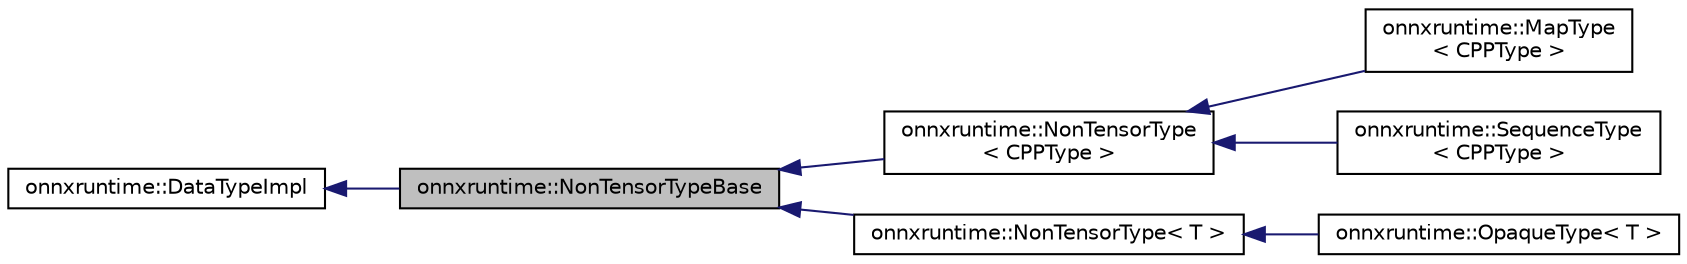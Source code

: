 digraph "onnxruntime::NonTensorTypeBase"
{
  edge [fontname="Helvetica",fontsize="10",labelfontname="Helvetica",labelfontsize="10"];
  node [fontname="Helvetica",fontsize="10",shape=record];
  rankdir="LR";
  Node0 [label="onnxruntime::NonTensorTypeBase",height=0.2,width=0.4,color="black", fillcolor="grey75", style="filled", fontcolor="black"];
  Node1 -> Node0 [dir="back",color="midnightblue",fontsize="10",style="solid"];
  Node1 [label="onnxruntime::DataTypeImpl",height=0.2,width=0.4,color="black", fillcolor="white", style="filled",URL="$classonnxruntime_1_1DataTypeImpl.html",tooltip="Base class for MLDataType. "];
  Node0 -> Node2 [dir="back",color="midnightblue",fontsize="10",style="solid"];
  Node2 [label="onnxruntime::NonTensorType\l\< CPPType \>",height=0.2,width=0.4,color="black", fillcolor="white", style="filled",URL="$classonnxruntime_1_1NonTensorType.html"];
  Node2 -> Node3 [dir="back",color="midnightblue",fontsize="10",style="solid"];
  Node3 [label="onnxruntime::MapType\l\< CPPType \>",height=0.2,width=0.4,color="black", fillcolor="white", style="filled",URL="$classonnxruntime_1_1MapType.html",tooltip="MapType. Use this type to register mapping types. "];
  Node2 -> Node4 [dir="back",color="midnightblue",fontsize="10",style="solid"];
  Node4 [label="onnxruntime::SequenceType\l\< CPPType \>",height=0.2,width=0.4,color="black", fillcolor="white", style="filled",URL="$classonnxruntime_1_1SequenceType.html",tooltip="SequenceType. Use to register sequences. "];
  Node0 -> Node5 [dir="back",color="midnightblue",fontsize="10",style="solid"];
  Node5 [label="onnxruntime::NonTensorType\< T \>",height=0.2,width=0.4,color="black", fillcolor="white", style="filled",URL="$classonnxruntime_1_1NonTensorType.html"];
  Node5 -> Node6 [dir="back",color="midnightblue",fontsize="10",style="solid"];
  Node6 [label="onnxruntime::OpaqueType\< T \>",height=0.2,width=0.4,color="black", fillcolor="white", style="filled",URL="$classonnxruntime_1_1OpaqueType.html",tooltip="OpaqueType. "];
}
